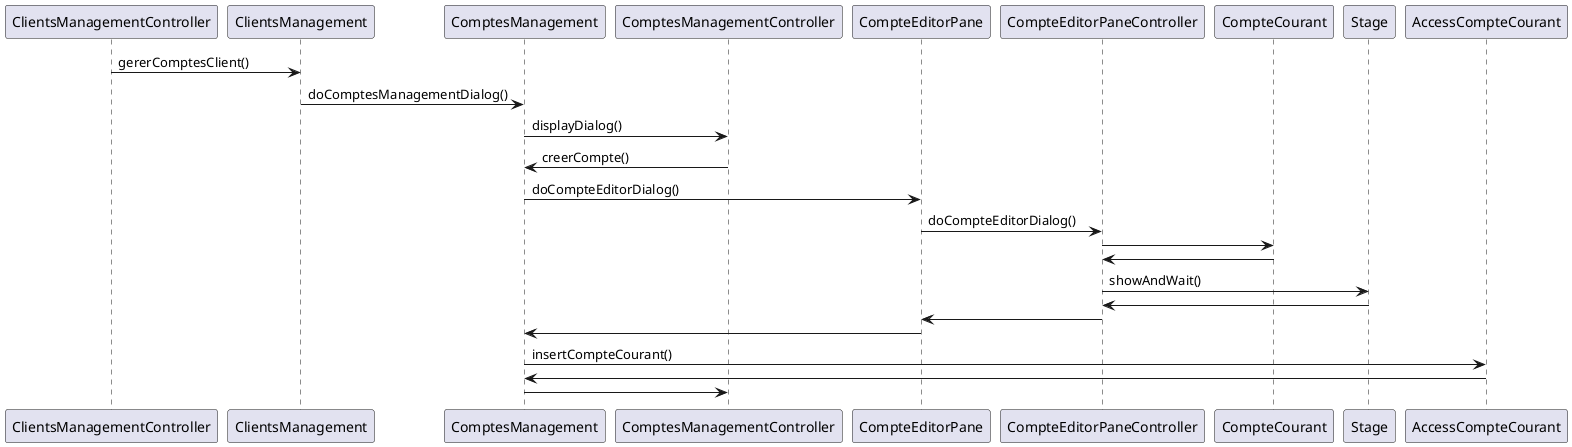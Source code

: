 @startuml Créer Compte
ClientsManagementController -> ClientsManagement : gererComptesClient()
ClientsManagement  -> ComptesManagement : doComptesManagementDialog()
ComptesManagement -> ComptesManagementController : displayDialog()
ComptesManagementController -> ComptesManagement : creerCompte()
ComptesManagement  -> CompteEditorPane : doCompteEditorDialog()
CompteEditorPane -> CompteEditorPaneController : doCompteEditorDialog()
CompteEditorPaneController -> CompteCourant
CompteCourant -> CompteEditorPaneController 
CompteEditorPaneController  -> Stage : showAndWait()
Stage -> CompteEditorPaneController 
CompteEditorPaneController  -> CompteEditorPane 
CompteEditorPane -> ComptesManagement  
ComptesManagement -> AccessCompteCourant : insertCompteCourant()
AccessCompteCourant -> ComptesManagement 
ComptesManagement -> ComptesManagementController 

@enduml